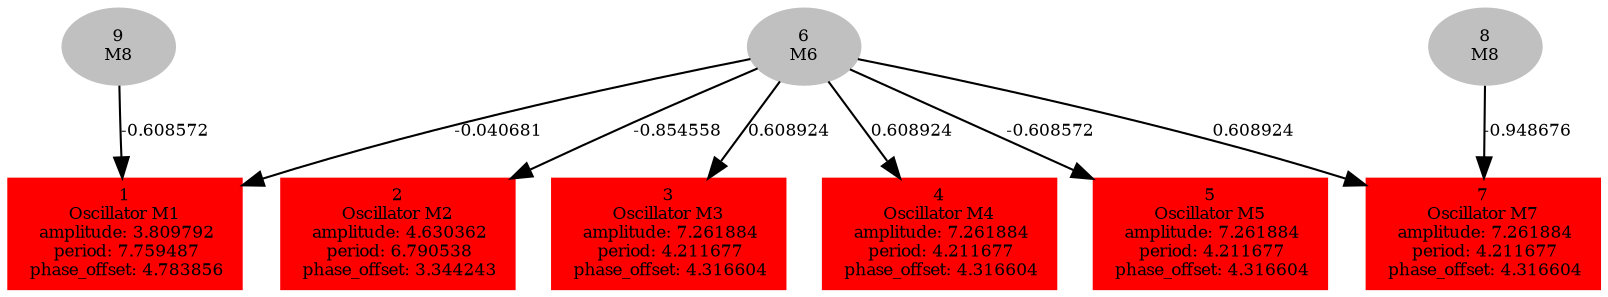  digraph g{ forcelabels=true;
1 [label=<1<BR />Oscillator M1<BR /> amplitude: 3.809792<BR /> period: 7.759487<BR /> phase_offset: 4.783856>, shape=box,color=red,style=filled,fontsize=8];
2 [label=<2<BR />Oscillator M2<BR /> amplitude: 4.630362<BR /> period: 6.790538<BR /> phase_offset: 3.344243>, shape=box,color=red,style=filled,fontsize=8];
3 [label=<3<BR />Oscillator M3<BR /> amplitude: 7.261884<BR /> period: 4.211677<BR /> phase_offset: 4.316604>, shape=box,color=red,style=filled,fontsize=8];
4 [label=<4<BR />Oscillator M4<BR /> amplitude: 7.261884<BR /> period: 4.211677<BR /> phase_offset: 4.316604>, shape=box,color=red,style=filled,fontsize=8];
5 [label=<5<BR />Oscillator M5<BR /> amplitude: 7.261884<BR /> period: 4.211677<BR /> phase_offset: 4.316604>, shape=box,color=red,style=filled,fontsize=8];
6[label=<6<BR/>M6>,color="grey",style=filled,fontsize=8];
7 [label=<7<BR />Oscillator M7<BR /> amplitude: 7.261884<BR /> period: 4.211677<BR /> phase_offset: 4.316604>, shape=box,color=red,style=filled,fontsize=8];
8[label=<8<BR/>M8>,color="grey",style=filled,fontsize=8];
9[label=<9<BR/>M8>,color="grey",style=filled,fontsize=8];
6 -> 1[label="-0.040681 ",fontsize="8"];
6 -> 2[label="-0.854558 ",fontsize="8"];
6 -> 3[label="0.608924 ",fontsize="8"];
6 -> 4[label="0.608924 ",fontsize="8"];
6 -> 5[label="-0.608572 ",fontsize="8"];
6 -> 7[label="0.608924 ",fontsize="8"];
8 -> 7[label="-0.948676 ",fontsize="8"];
9 -> 1[label="-0.608572 ",fontsize="8"];
 }

